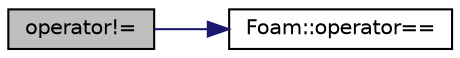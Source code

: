 digraph "operator!="
{
  bgcolor="transparent";
  edge [fontname="Helvetica",fontsize="10",labelfontname="Helvetica",labelfontsize="10"];
  node [fontname="Helvetica",fontsize="10",shape=record];
  rankdir="LR";
  Node5039 [label="operator!=",height=0.2,width=0.4,color="black", fillcolor="grey75", style="filled", fontcolor="black"];
  Node5039 -> Node5040 [color="midnightblue",fontsize="10",style="solid",fontname="Helvetica"];
  Node5040 [label="Foam::operator==",height=0.2,width=0.4,color="black",URL="$a21851.html#a28a45d2e3cca6152b024de57575abbf1"];
}
